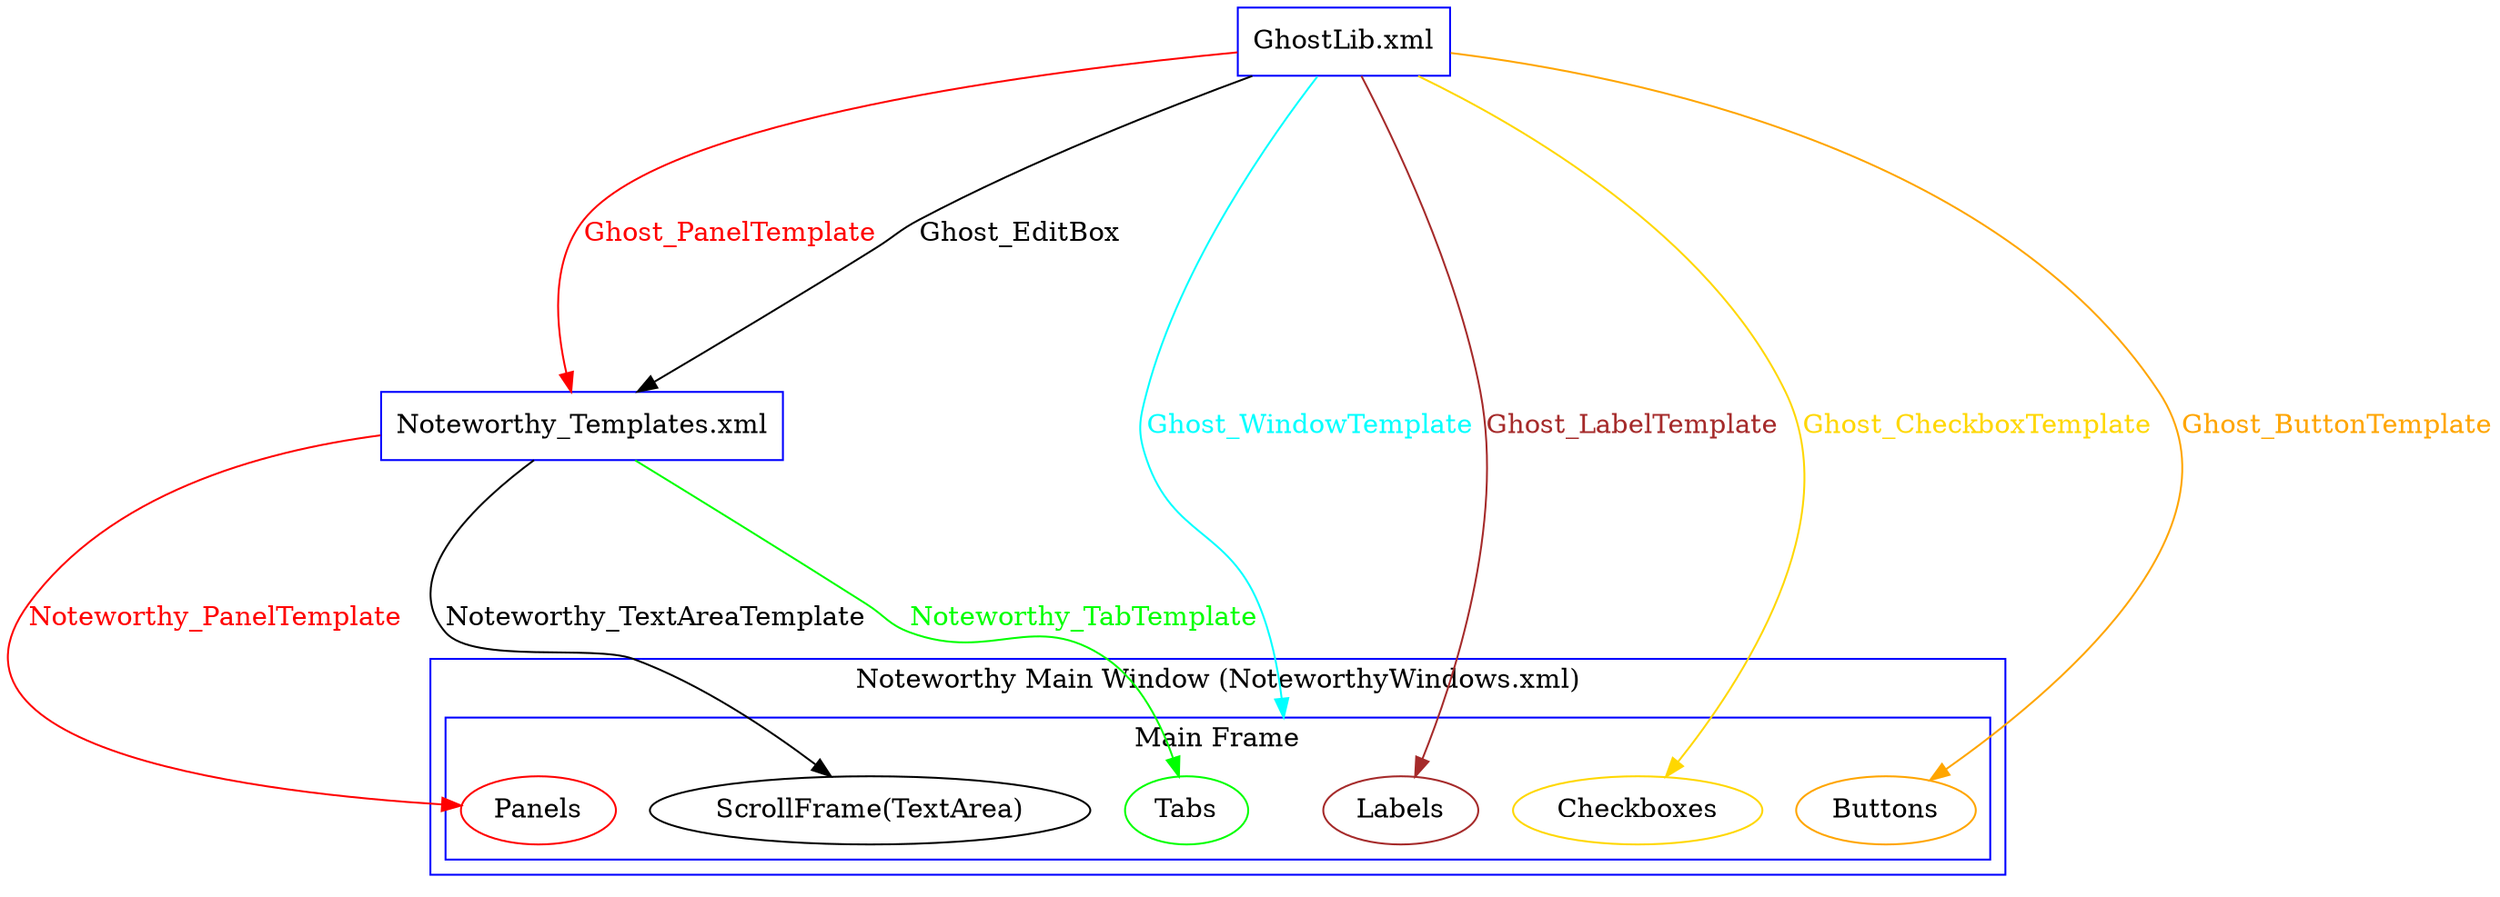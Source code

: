 digraph arch {
	ranksep=2.1
	rankdir=TB
	compound=true
	node[color=blue]

	XML_GL[label="GhostLib.xml", shape=box]
	XML_T[label="Noteworthy_Templates.xml", shape=box]

	subgraph cluster_main {
		label="Noteworthy Main Window (NoteworthyWindows.xml)"
		color=blue
		node[color=red]

		subgraph cluster_main_frame {
			label="Main Frame"

			M_F[label="Main frame", color=cyan, style=invis, shape=point]
			M_L[label="Labels", color=brown]
			M_P[label="Panels", color=red]
			M_C[label="Checkboxes", color=gold]
			M_T[label="ScrollFrame(TextArea)", color=black]
			M_B[label="Buttons", color=orange]
			M_TA[label="Tabs", color=green]
		}
	}

	XML_GL->XML_T[label="Ghost_PanelTemplate", color=red, fontcolor=red]
	XML_GL->XML_T[label="Ghost_EditBox", color=black, fontcolor=black]

	XML_GL->M_F[label="Ghost_WindowTemplate", color=cyan, fontcolor=cyan, lhead=cluster_main_frame]
	XML_GL->M_L[label="Ghost_LabelTemplate", color=brown, fontcolor=brown]
	XML_T->M_P[label="Noteworthy_PanelTemplate", color=red, fontcolor=red]
	XML_GL->M_C[label="Ghost_CheckboxTemplate", color=gold, fontcolor=gold]
	XML_T->M_T[label="Noteworthy_TextAreaTemplate", color=black, fontcolor=black]
	XML_GL->M_B[label="Ghost_ButtonTemplate", color=orange, fontcolor=orange]
	XML_T->M_TA[label="Noteworthy_TabTemplate", color=green, fontcolor=green]
}
